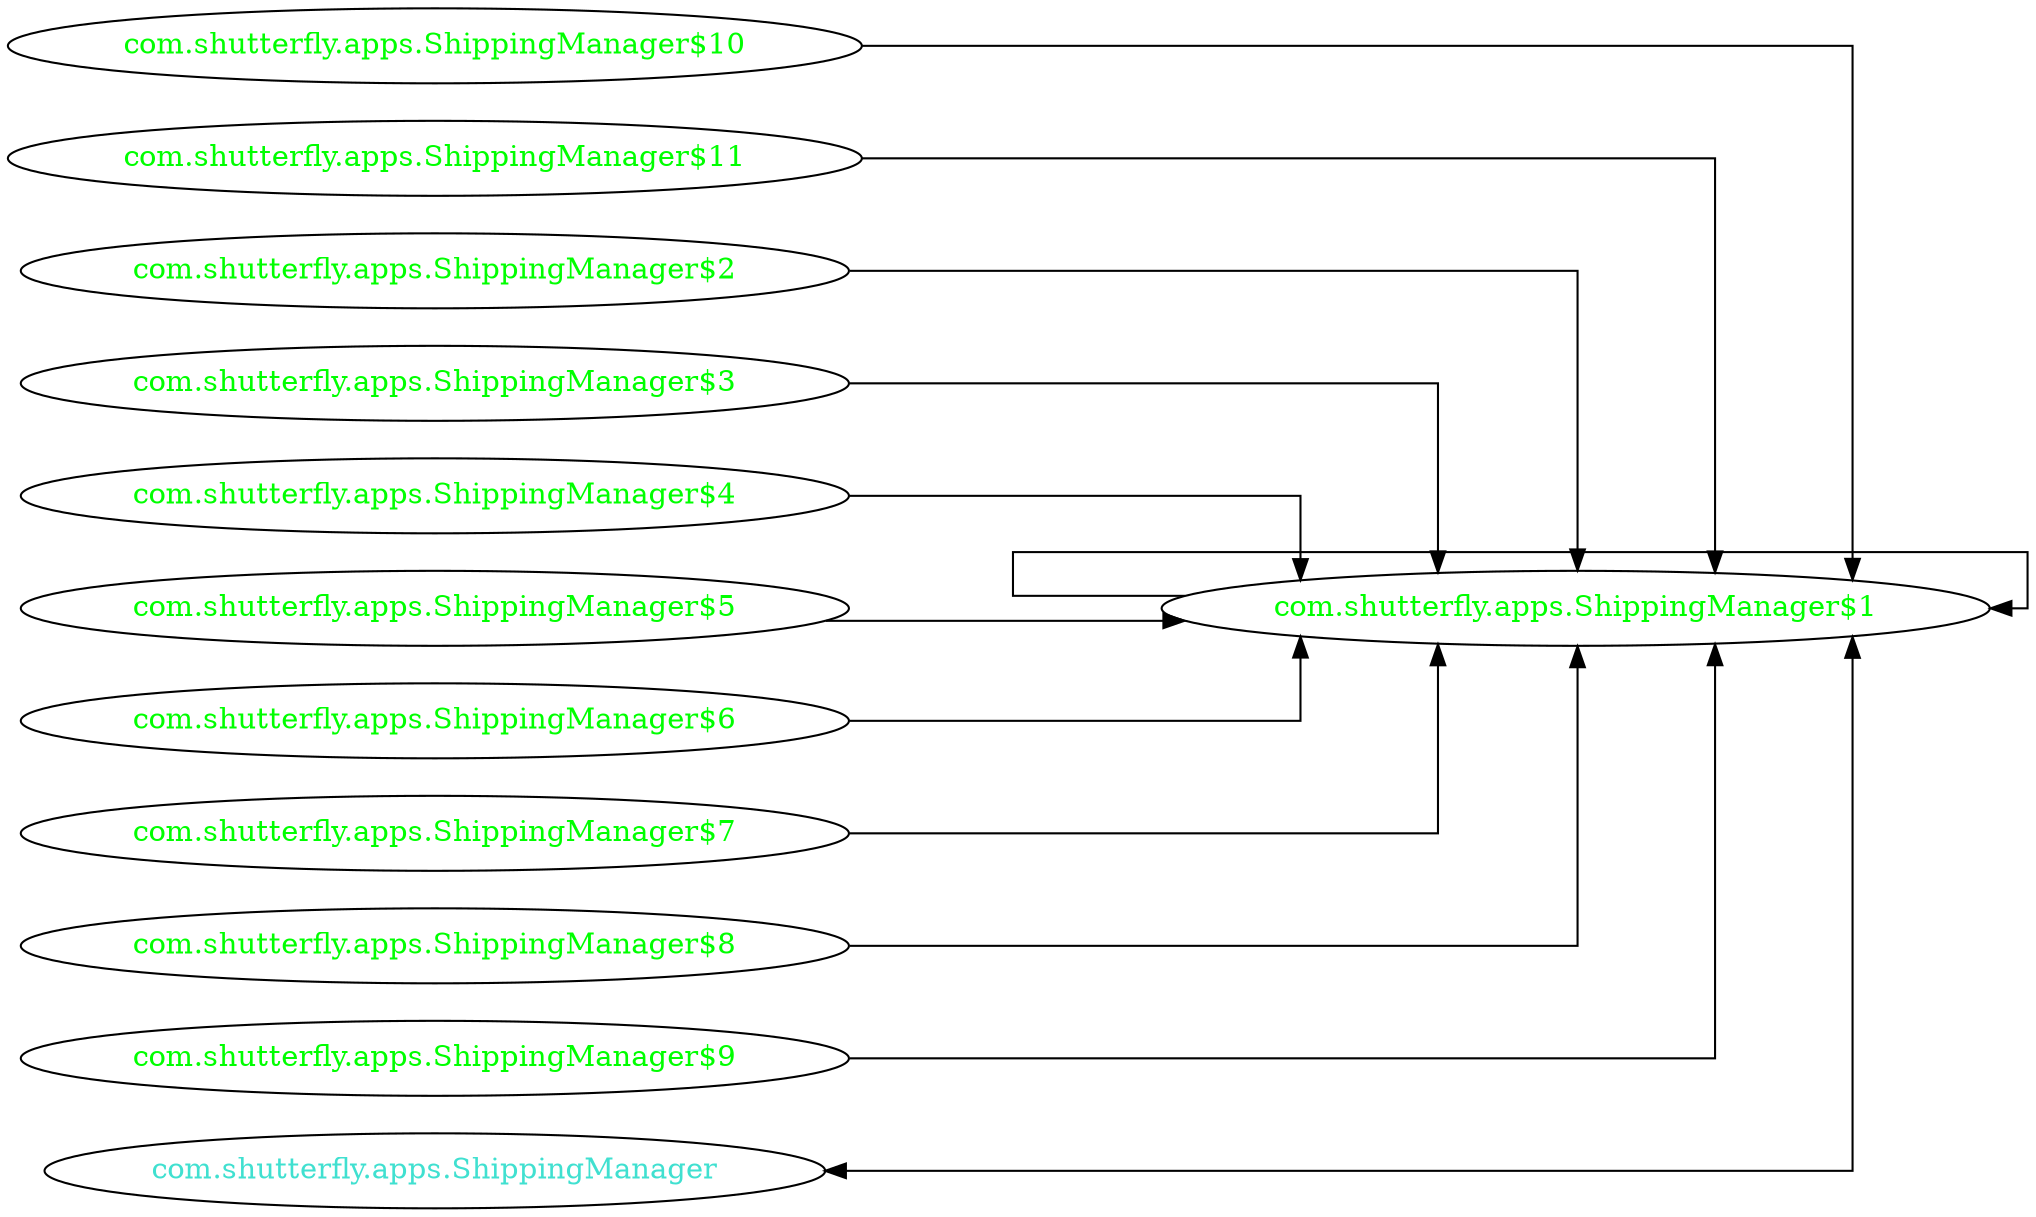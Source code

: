 digraph dependencyGraph {
 concentrate=true;
 ranksep="2.0";
 rankdir="LR"; 
 splines="ortho";
"com.shutterfly.apps.ShippingManager$1" [fontcolor="red"];
"com.shutterfly.apps.ShippingManager$1" [ fontcolor="green" ];
"com.shutterfly.apps.ShippingManager$1"->"com.shutterfly.apps.ShippingManager$1";
"com.shutterfly.apps.ShippingManager$10" [ fontcolor="green" ];
"com.shutterfly.apps.ShippingManager$10"->"com.shutterfly.apps.ShippingManager$1";
"com.shutterfly.apps.ShippingManager$11" [ fontcolor="green" ];
"com.shutterfly.apps.ShippingManager$11"->"com.shutterfly.apps.ShippingManager$1";
"com.shutterfly.apps.ShippingManager$2" [ fontcolor="green" ];
"com.shutterfly.apps.ShippingManager$2"->"com.shutterfly.apps.ShippingManager$1";
"com.shutterfly.apps.ShippingManager$3" [ fontcolor="green" ];
"com.shutterfly.apps.ShippingManager$3"->"com.shutterfly.apps.ShippingManager$1";
"com.shutterfly.apps.ShippingManager$4" [ fontcolor="green" ];
"com.shutterfly.apps.ShippingManager$4"->"com.shutterfly.apps.ShippingManager$1";
"com.shutterfly.apps.ShippingManager$5" [ fontcolor="green" ];
"com.shutterfly.apps.ShippingManager$5"->"com.shutterfly.apps.ShippingManager$1";
"com.shutterfly.apps.ShippingManager$6" [ fontcolor="green" ];
"com.shutterfly.apps.ShippingManager$6"->"com.shutterfly.apps.ShippingManager$1";
"com.shutterfly.apps.ShippingManager$7" [ fontcolor="green" ];
"com.shutterfly.apps.ShippingManager$7"->"com.shutterfly.apps.ShippingManager$1";
"com.shutterfly.apps.ShippingManager$8" [ fontcolor="green" ];
"com.shutterfly.apps.ShippingManager$8"->"com.shutterfly.apps.ShippingManager$1";
"com.shutterfly.apps.ShippingManager$9" [ fontcolor="green" ];
"com.shutterfly.apps.ShippingManager$9"->"com.shutterfly.apps.ShippingManager$1";
"com.shutterfly.apps.ShippingManager" [ fontcolor="turquoise" ];
"com.shutterfly.apps.ShippingManager"->"com.shutterfly.apps.ShippingManager$1" [dir=both];
}